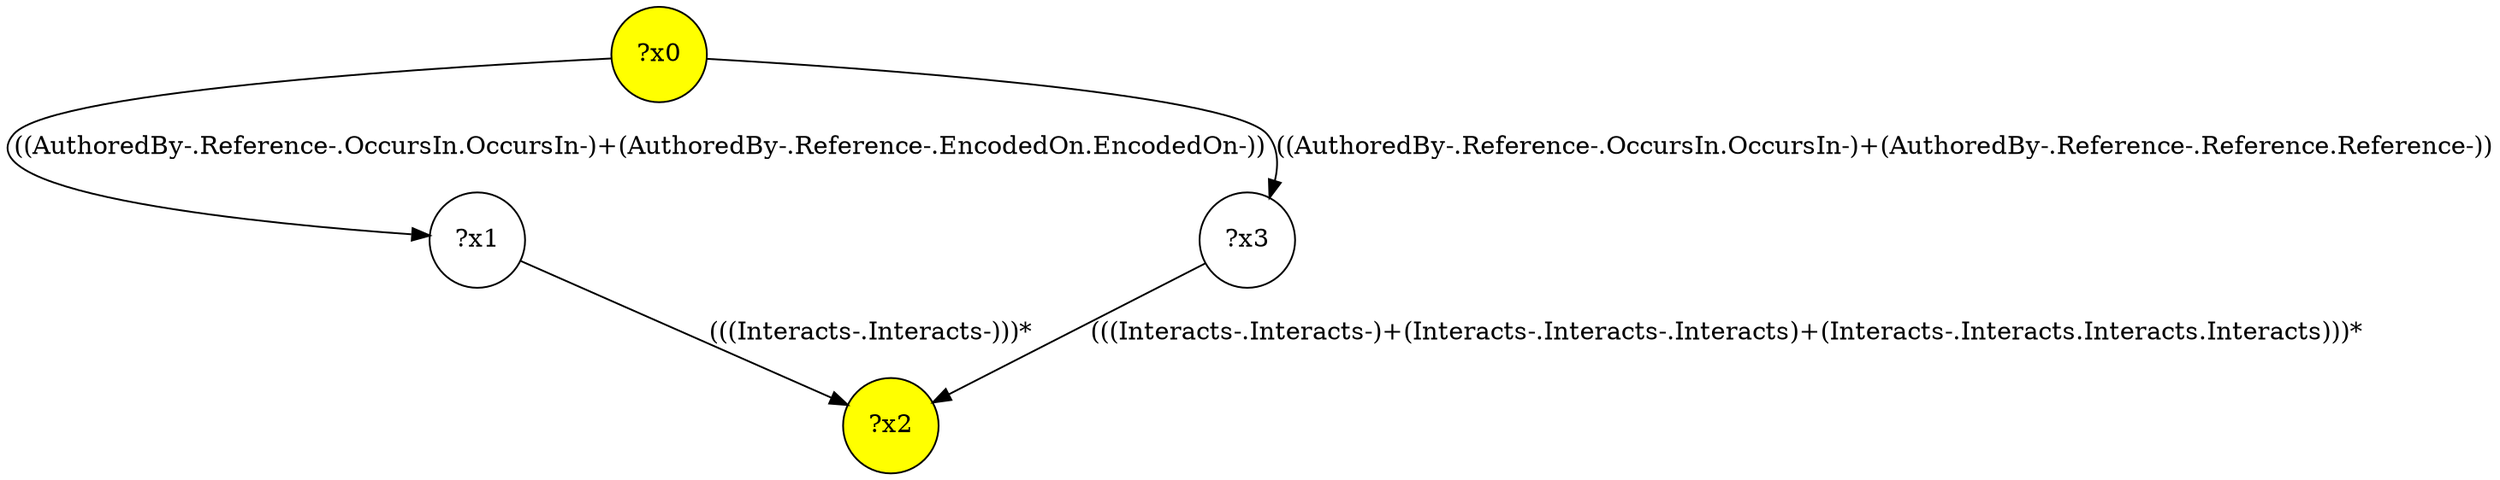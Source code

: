 digraph g {
	x0 [fillcolor="yellow", style="filled," shape=circle, label="?x0"];
	x2 [fillcolor="yellow", style="filled," shape=circle, label="?x2"];
	x1 [shape=circle, label="?x1"];
	x0 -> x1 [label="((AuthoredBy-.Reference-.OccursIn.OccursIn-)+(AuthoredBy-.Reference-.EncodedOn.EncodedOn-))"];
	x1 -> x2 [label="(((Interacts-.Interacts-)))*"];
	x3 [shape=circle, label="?x3"];
	x0 -> x3 [label="((AuthoredBy-.Reference-.OccursIn.OccursIn-)+(AuthoredBy-.Reference-.Reference.Reference-))"];
	x3 -> x2 [label="(((Interacts-.Interacts-)+(Interacts-.Interacts-.Interacts)+(Interacts-.Interacts.Interacts.Interacts)))*"];
}
